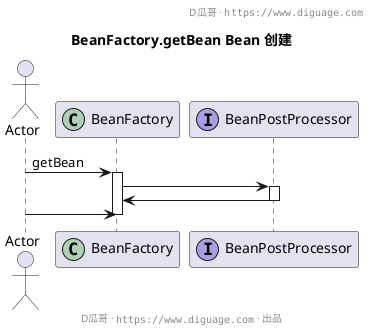 @startuml
header D瓜哥 · ""https://www.diguage.com""

title **BeanFactory.getBean Bean 创建**

actor Actor
participant BeanFactory << (C,#ADD1B2) >>
participant BeanPostProcessor << (I,#AB9DE1) >>

Actor -> BeanFactory: getBean
activate BeanFactory

  BeanFactory -> BeanPostProcessor
  activate BeanPostProcessor

  BeanFactory <- BeanPostProcessor
  deactivate BeanPostProcessor

Actor -> BeanFactory
deactivate BeanFactory

footer D瓜哥 · ""https://www.diguage.com"" · 出品
@enduml
